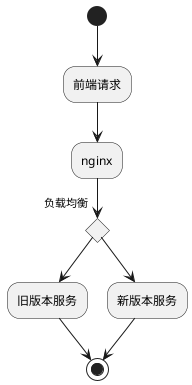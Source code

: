 @startuml
(*)  --> "前端请求"
--> "nginx"
If "负载均衡" then
--> "旧版本服务"
-->(*)
ELSE
--> "新版本服务"
-->(*)
Endif
@enduml

@startuml
(*)  --> "前端请求"
--> "nginx"
If "自定义条件" then
--> "旧版本服务"
-->(*)
ELSE
--> "新版本服务"
-->(*)
Endif
@enduml
